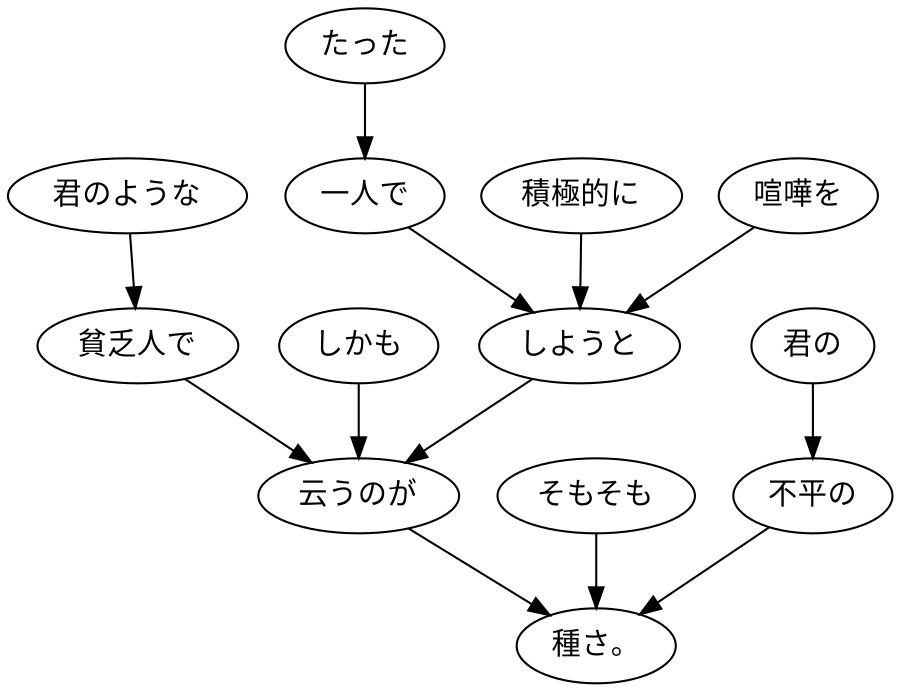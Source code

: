 digraph graph5545 {
	node0 [label="君のような"];
	node1 [label="貧乏人で"];
	node2 [label="しかも"];
	node3 [label="たった"];
	node4 [label="一人で"];
	node5 [label="積極的に"];
	node6 [label="喧嘩を"];
	node7 [label="しようと"];
	node8 [label="云うのが"];
	node9 [label="そもそも"];
	node10 [label="君の"];
	node11 [label="不平の"];
	node12 [label="種さ。"];
	node0 -> node1;
	node1 -> node8;
	node2 -> node8;
	node3 -> node4;
	node4 -> node7;
	node5 -> node7;
	node6 -> node7;
	node7 -> node8;
	node8 -> node12;
	node9 -> node12;
	node10 -> node11;
	node11 -> node12;
}
